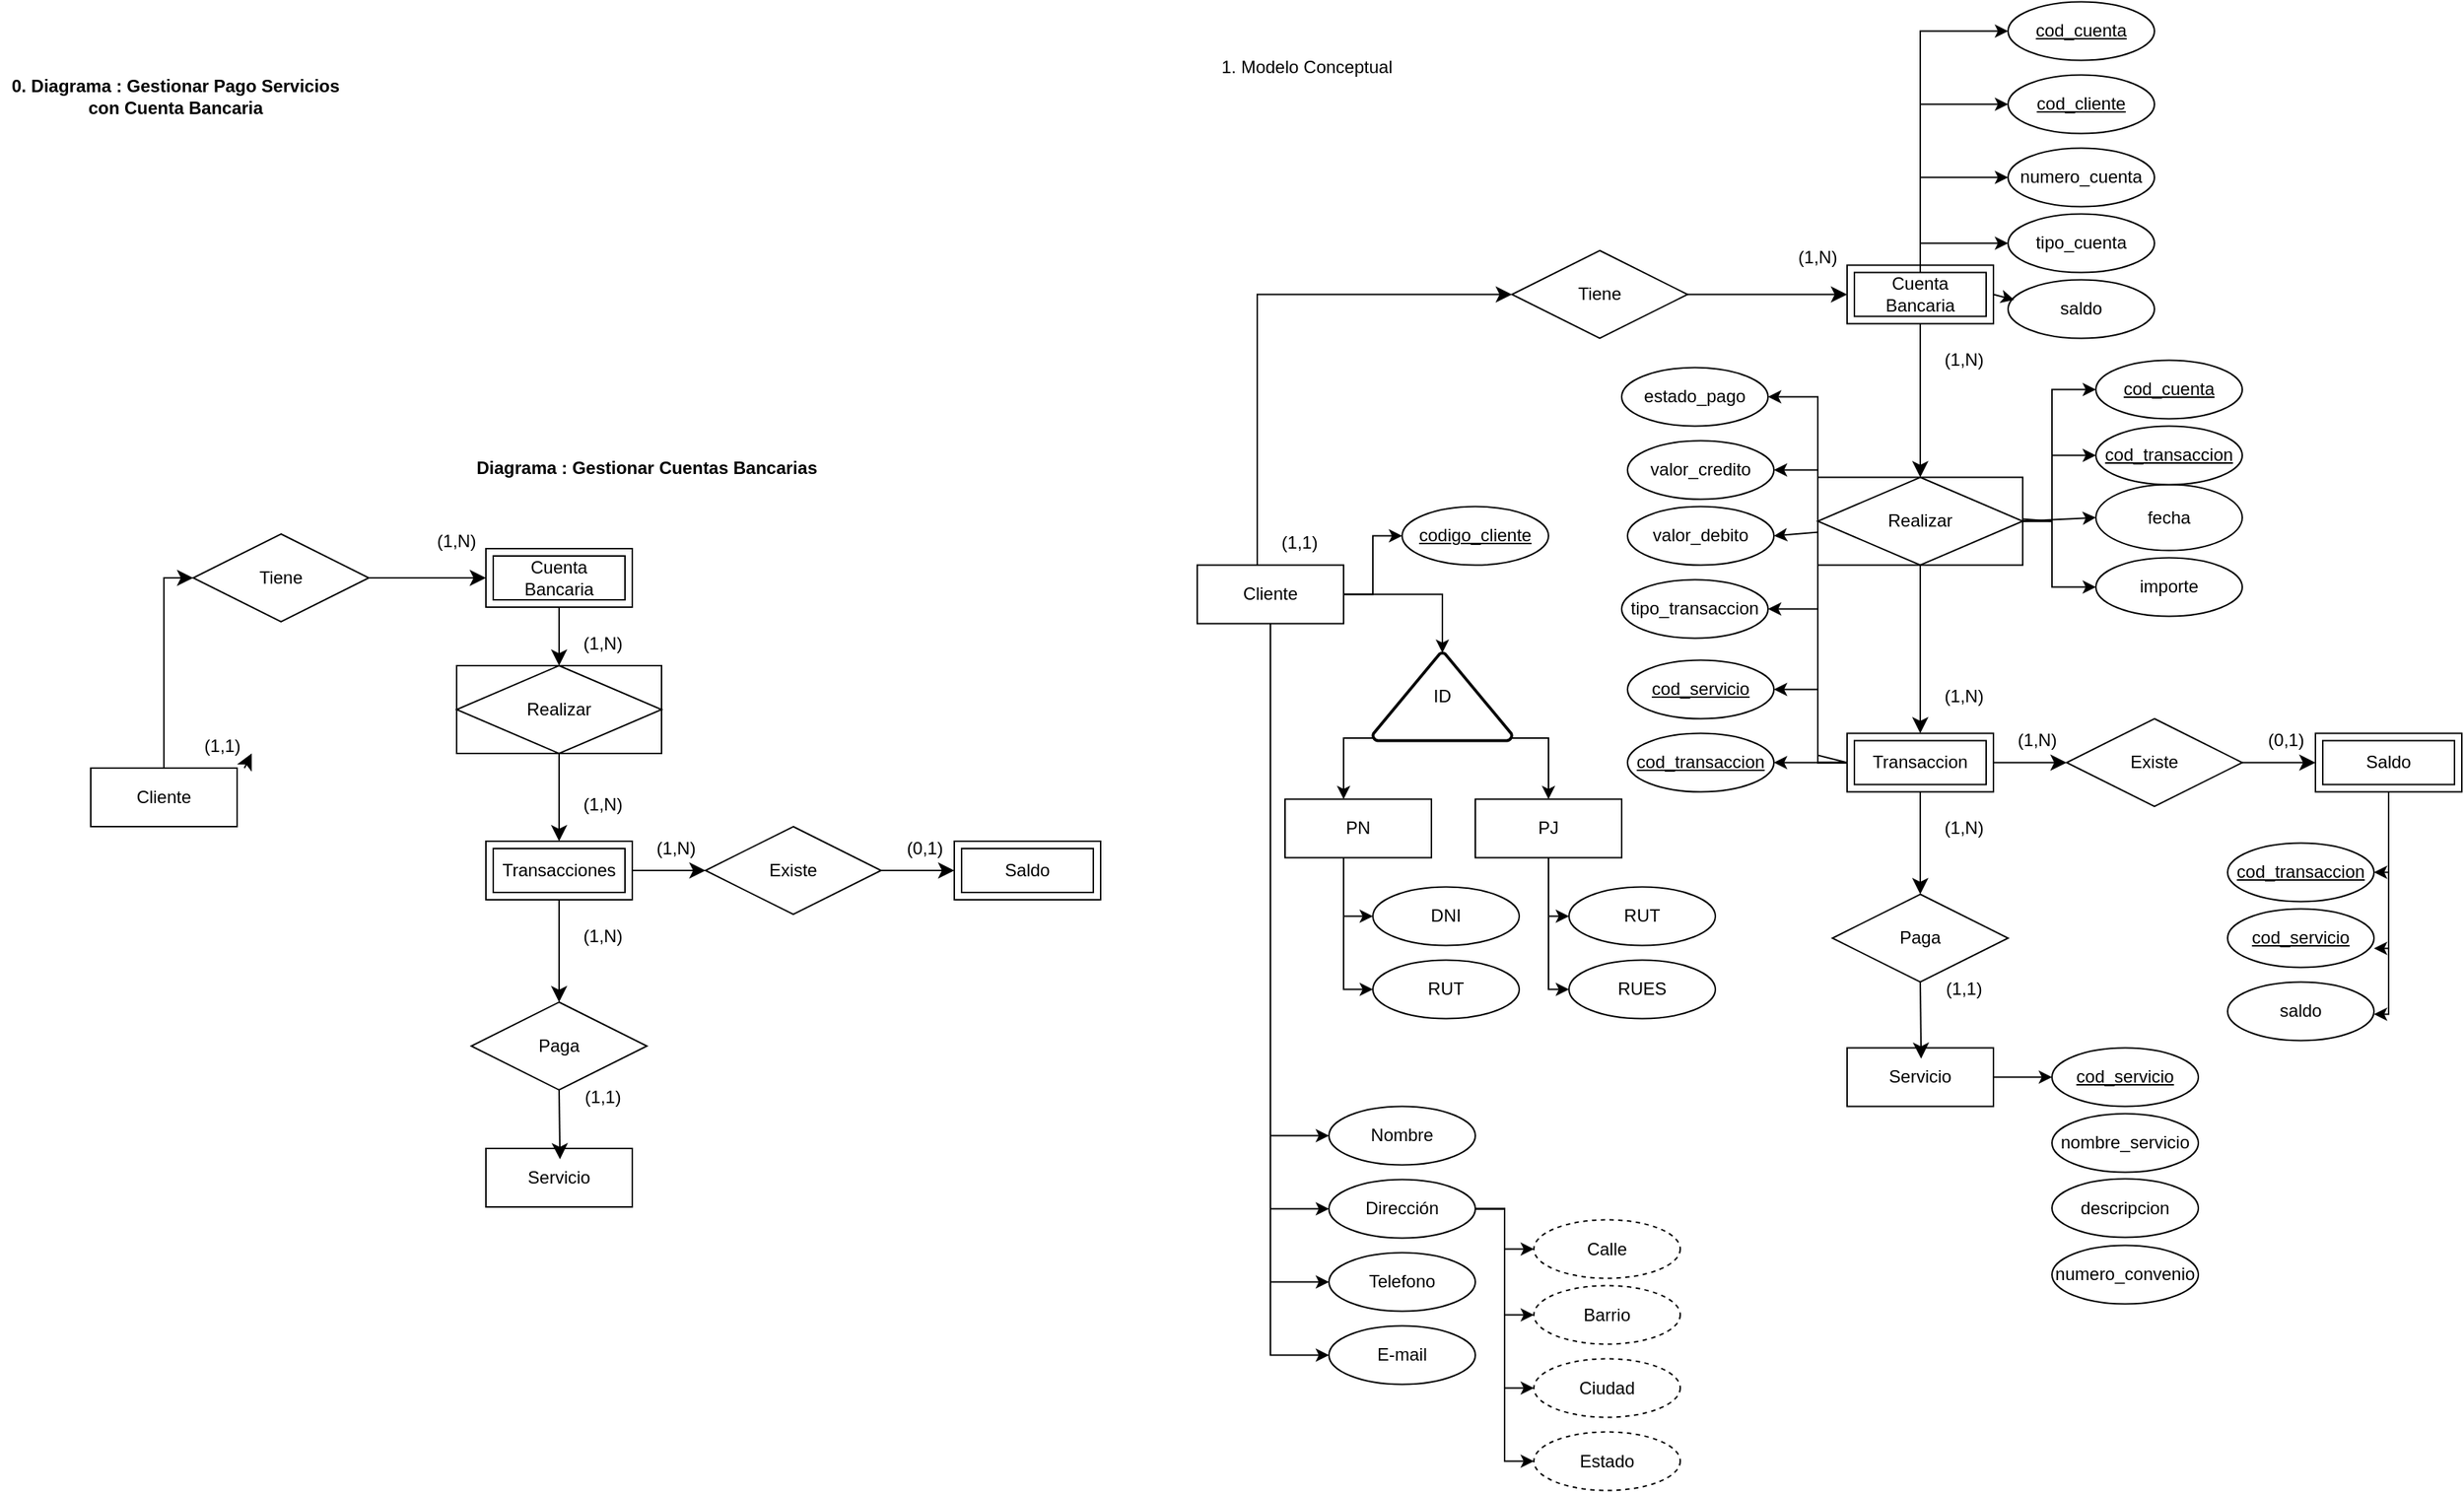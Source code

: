 <mxfile version="27.0.9" pages="2">
  <diagram name="Página-1" id="HiT2XvNf2VtB5mwsx-vB">
    <mxGraphModel grid="1" page="1" gridSize="10" guides="1" tooltips="1" connect="1" arrows="1" fold="1" pageScale="1" pageWidth="827" pageHeight="1169" math="0" shadow="0">
      <root>
        <mxCell id="0" />
        <mxCell id="1" parent="0" />
        <mxCell id="bgB_GTpUj5ZXpr2aYRBe-1" value="0. Diagrama : Gestionar Pago Servicios con Cuenta Bancaria" style="text;html=1;align=center;verticalAlign=middle;whiteSpace=wrap;rounded=0;fontStyle=1" vertex="1" parent="1">
          <mxGeometry x="-1632" y="-1069.75" width="240" height="30" as="geometry" />
        </mxCell>
        <mxCell id="lOBajCJzDv9zlezB80s8-1" style="edgeStyle=orthogonalEdgeStyle;rounded=0;orthogonalLoop=1;jettySize=auto;html=1;exitX=0.5;exitY=0;exitDx=0;exitDy=0;entryX=0;entryY=0.5;entryDx=0;entryDy=0;fontSize=12;startSize=8;endSize=8;elbow=vertical;" edge="1" parent="1" source="lOBajCJzDv9zlezB80s8-2" target="lOBajCJzDv9zlezB80s8-10">
          <mxGeometry relative="1" as="geometry" />
        </mxCell>
        <mxCell id="lOBajCJzDv9zlezB80s8-2" value="Cliente" style="whiteSpace=wrap;html=1;align=center;" vertex="1" parent="1">
          <mxGeometry x="-1570" y="-596" width="100" height="40" as="geometry" />
        </mxCell>
        <mxCell id="lOBajCJzDv9zlezB80s8-3" style="edgeStyle=none;curved=1;rounded=0;orthogonalLoop=1;jettySize=auto;html=1;exitX=0.5;exitY=1;exitDx=0;exitDy=0;fontSize=12;startSize=8;endSize=8;" edge="1" parent="1" source="lOBajCJzDv9zlezB80s8-4" target="lOBajCJzDv9zlezB80s8-27">
          <mxGeometry relative="1" as="geometry">
            <mxPoint x="-1250" y="-666" as="targetPoint" />
          </mxGeometry>
        </mxCell>
        <mxCell id="lOBajCJzDv9zlezB80s8-4" value="Cuenta Bancaria" style="shape=ext;margin=3;double=1;whiteSpace=wrap;html=1;align=center;" vertex="1" parent="1">
          <mxGeometry x="-1300" y="-746" width="100" height="40" as="geometry" />
        </mxCell>
        <mxCell id="lOBajCJzDv9zlezB80s8-5" value="Servicio" style="whiteSpace=wrap;html=1;align=center;" vertex="1" parent="1">
          <mxGeometry x="-1300" y="-336" width="100" height="40" as="geometry" />
        </mxCell>
        <mxCell id="lOBajCJzDv9zlezB80s8-6" style="edgeStyle=none;curved=1;rounded=0;orthogonalLoop=1;jettySize=auto;html=1;exitX=0.5;exitY=1;exitDx=0;exitDy=0;entryX=0.5;entryY=0;entryDx=0;entryDy=0;fontSize=12;startSize=8;endSize=8;" edge="1" parent="1" source="lOBajCJzDv9zlezB80s8-7" target="lOBajCJzDv9zlezB80s8-17">
          <mxGeometry relative="1" as="geometry" />
        </mxCell>
        <mxCell id="lOBajCJzDv9zlezB80s8-7" value="Transacciones" style="shape=ext;margin=3;double=1;whiteSpace=wrap;html=1;align=center;" vertex="1" parent="1">
          <mxGeometry x="-1300" y="-546" width="100" height="40" as="geometry" />
        </mxCell>
        <mxCell id="lOBajCJzDv9zlezB80s8-8" value="Saldo" style="shape=ext;margin=3;double=1;whiteSpace=wrap;html=1;align=center;" vertex="1" parent="1">
          <mxGeometry x="-980" y="-546" width="100" height="40" as="geometry" />
        </mxCell>
        <mxCell id="lOBajCJzDv9zlezB80s8-9" style="edgeStyle=orthogonalEdgeStyle;rounded=0;orthogonalLoop=1;jettySize=auto;html=1;exitX=1;exitY=0.5;exitDx=0;exitDy=0;entryX=0;entryY=0.5;entryDx=0;entryDy=0;fontSize=12;startSize=8;endSize=8;" edge="1" parent="1" source="lOBajCJzDv9zlezB80s8-10" target="lOBajCJzDv9zlezB80s8-4">
          <mxGeometry relative="1" as="geometry" />
        </mxCell>
        <mxCell id="lOBajCJzDv9zlezB80s8-10" value="Tiene" style="shape=rhombus;perimeter=rhombusPerimeter;whiteSpace=wrap;html=1;align=center;" vertex="1" parent="1">
          <mxGeometry x="-1500" y="-756" width="120" height="60" as="geometry" />
        </mxCell>
        <mxCell id="lOBajCJzDv9zlezB80s8-11" style="edgeStyle=none;curved=1;rounded=0;orthogonalLoop=1;jettySize=auto;html=1;exitX=0.75;exitY=1;exitDx=0;exitDy=0;fontSize=12;startSize=8;endSize=8;" edge="1" parent="1" source="lOBajCJzDv9zlezB80s8-12">
          <mxGeometry relative="1" as="geometry">
            <mxPoint x="-1460" y="-606" as="targetPoint" />
          </mxGeometry>
        </mxCell>
        <mxCell id="lOBajCJzDv9zlezB80s8-12" value="(1,1)" style="text;html=1;align=center;verticalAlign=middle;whiteSpace=wrap;rounded=0;" vertex="1" parent="1">
          <mxGeometry x="-1510" y="-626" width="60" height="30" as="geometry" />
        </mxCell>
        <mxCell id="lOBajCJzDv9zlezB80s8-13" value="(1,N)" style="text;html=1;align=center;verticalAlign=middle;whiteSpace=wrap;rounded=0;" vertex="1" parent="1">
          <mxGeometry x="-1350" y="-766" width="60" height="30" as="geometry" />
        </mxCell>
        <mxCell id="lOBajCJzDv9zlezB80s8-14" style="edgeStyle=none;curved=1;rounded=0;orthogonalLoop=1;jettySize=auto;html=1;exitX=0.5;exitY=1;exitDx=0;exitDy=0;entryX=0.5;entryY=0;entryDx=0;entryDy=0;fontSize=12;startSize=8;endSize=8;" edge="1" parent="1" source="lOBajCJzDv9zlezB80s8-27" target="lOBajCJzDv9zlezB80s8-7">
          <mxGeometry relative="1" as="geometry">
            <mxPoint x="-1250" y="-606" as="sourcePoint" />
          </mxGeometry>
        </mxCell>
        <mxCell id="lOBajCJzDv9zlezB80s8-15" value="(1,N)" style="text;html=1;align=center;verticalAlign=middle;whiteSpace=wrap;rounded=0;" vertex="1" parent="1">
          <mxGeometry x="-1250" y="-586" width="60" height="30" as="geometry" />
        </mxCell>
        <mxCell id="lOBajCJzDv9zlezB80s8-16" value="(1,N)" style="text;html=1;align=center;verticalAlign=middle;whiteSpace=wrap;rounded=0;" vertex="1" parent="1">
          <mxGeometry x="-1250" y="-696" width="60" height="30" as="geometry" />
        </mxCell>
        <mxCell id="lOBajCJzDv9zlezB80s8-17" value="Paga" style="shape=rhombus;perimeter=rhombusPerimeter;whiteSpace=wrap;html=1;align=center;" vertex="1" parent="1">
          <mxGeometry x="-1310" y="-436" width="120" height="60" as="geometry" />
        </mxCell>
        <mxCell id="lOBajCJzDv9zlezB80s8-18" style="edgeStyle=none;curved=1;rounded=0;orthogonalLoop=1;jettySize=auto;html=1;exitX=0.5;exitY=1;exitDx=0;exitDy=0;entryX=0.506;entryY=0.185;entryDx=0;entryDy=0;entryPerimeter=0;fontSize=12;startSize=8;endSize=8;" edge="1" parent="1" source="lOBajCJzDv9zlezB80s8-17" target="lOBajCJzDv9zlezB80s8-5">
          <mxGeometry relative="1" as="geometry" />
        </mxCell>
        <mxCell id="lOBajCJzDv9zlezB80s8-19" value="(1,1)" style="text;html=1;align=center;verticalAlign=middle;whiteSpace=wrap;rounded=0;" vertex="1" parent="1">
          <mxGeometry x="-1250" y="-386" width="60" height="30" as="geometry" />
        </mxCell>
        <mxCell id="lOBajCJzDv9zlezB80s8-20" value="(1,N)" style="text;html=1;align=center;verticalAlign=middle;whiteSpace=wrap;rounded=0;" vertex="1" parent="1">
          <mxGeometry x="-1250" y="-496" width="60" height="30" as="geometry" />
        </mxCell>
        <mxCell id="lOBajCJzDv9zlezB80s8-21" style="edgeStyle=none;curved=1;rounded=0;orthogonalLoop=1;jettySize=auto;html=1;exitX=1;exitY=0.5;exitDx=0;exitDy=0;fontSize=12;startSize=8;endSize=8;" edge="1" parent="1" source="lOBajCJzDv9zlezB80s8-22" target="lOBajCJzDv9zlezB80s8-8">
          <mxGeometry relative="1" as="geometry" />
        </mxCell>
        <mxCell id="lOBajCJzDv9zlezB80s8-22" value="Existe" style="shape=rhombus;perimeter=rhombusPerimeter;whiteSpace=wrap;html=1;align=center;" vertex="1" parent="1">
          <mxGeometry x="-1150" y="-556" width="120" height="60" as="geometry" />
        </mxCell>
        <mxCell id="lOBajCJzDv9zlezB80s8-23" value="" style="edgeStyle=none;curved=1;rounded=0;orthogonalLoop=1;jettySize=auto;html=1;exitX=1;exitY=0.5;exitDx=0;exitDy=0;entryX=0;entryY=0.5;entryDx=0;entryDy=0;fontSize=12;startSize=8;endSize=8;" edge="1" parent="1" source="lOBajCJzDv9zlezB80s8-7" target="lOBajCJzDv9zlezB80s8-22">
          <mxGeometry relative="1" as="geometry">
            <mxPoint x="-1200" y="-526" as="sourcePoint" />
            <mxPoint x="-1142" y="-527" as="targetPoint" />
          </mxGeometry>
        </mxCell>
        <mxCell id="lOBajCJzDv9zlezB80s8-24" value="(1,N)" style="text;html=1;align=center;verticalAlign=middle;whiteSpace=wrap;rounded=0;" vertex="1" parent="1">
          <mxGeometry x="-1200" y="-556" width="60" height="30" as="geometry" />
        </mxCell>
        <mxCell id="lOBajCJzDv9zlezB80s8-25" value="(0,1)" style="text;html=1;align=center;verticalAlign=middle;whiteSpace=wrap;rounded=0;" vertex="1" parent="1">
          <mxGeometry x="-1030" y="-556" width="60" height="30" as="geometry" />
        </mxCell>
        <mxCell id="lOBajCJzDv9zlezB80s8-27" value="Realizar" style="shape=associativeEntity;whiteSpace=wrap;html=1;align=center;" vertex="1" parent="1">
          <mxGeometry x="-1320" y="-666" width="140" height="60" as="geometry" />
        </mxCell>
        <mxCell id="lOBajCJzDv9zlezB80s8-28" value="Diagrama : Gestionar Cuentas Bancarias" style="text;html=1;align=center;verticalAlign=middle;whiteSpace=wrap;rounded=0;fontStyle=1" vertex="1" parent="1">
          <mxGeometry x="-1310" y="-816" width="240" height="30" as="geometry" />
        </mxCell>
        <mxCell id="lOBajCJzDv9zlezB80s8-29" value="1. Modelo Conceptual" style="text;strokeColor=none;align=center;fillColor=none;html=1;verticalAlign=middle;whiteSpace=wrap;rounded=0;" vertex="1" parent="1">
          <mxGeometry x="-814" y="-1090" width="150" height="30" as="geometry" />
        </mxCell>
        <mxCell id="lOBajCJzDv9zlezB80s8-30" style="edgeStyle=orthogonalEdgeStyle;rounded=0;orthogonalLoop=1;jettySize=auto;html=1;exitX=0.41;exitY=-0.007;exitDx=0;exitDy=0;entryX=0;entryY=0.5;entryDx=0;entryDy=0;fontSize=12;startSize=8;endSize=8;elbow=vertical;exitPerimeter=0;" edge="1" parent="1" source="lOBajCJzDv9zlezB80s8-59" target="lOBajCJzDv9zlezB80s8-38">
          <mxGeometry relative="1" as="geometry">
            <mxPoint x="-680" y="-784.75" as="sourcePoint" />
          </mxGeometry>
        </mxCell>
        <mxCell id="lOBajCJzDv9zlezB80s8-31" style="edgeStyle=none;curved=1;rounded=0;orthogonalLoop=1;jettySize=auto;html=1;exitX=0.5;exitY=1;exitDx=0;exitDy=0;fontSize=12;startSize=8;endSize=8;" edge="1" parent="1" source="lOBajCJzDv9zlezB80s8-32" target="lOBajCJzDv9zlezB80s8-53">
          <mxGeometry relative="1" as="geometry">
            <mxPoint x="-320" y="-859.75" as="targetPoint" />
          </mxGeometry>
        </mxCell>
        <mxCell id="lOBajCJzDv9zlezB80s8-32" value="Cuenta Bancaria" style="shape=ext;margin=3;double=1;whiteSpace=wrap;html=1;align=center;" vertex="1" parent="1">
          <mxGeometry x="-370" y="-939.75" width="100" height="40" as="geometry" />
        </mxCell>
        <mxCell id="lOBajCJzDv9zlezB80s8-33" value="Servicio" style="whiteSpace=wrap;html=1;align=center;" vertex="1" parent="1">
          <mxGeometry x="-370" y="-404.75" width="100" height="40" as="geometry" />
        </mxCell>
        <mxCell id="lOBajCJzDv9zlezB80s8-34" style="edgeStyle=none;curved=1;rounded=0;orthogonalLoop=1;jettySize=auto;html=1;exitX=0.5;exitY=1;exitDx=0;exitDy=0;entryX=0.5;entryY=0;entryDx=0;entryDy=0;fontSize=12;startSize=8;endSize=8;" edge="1" parent="1" source="lOBajCJzDv9zlezB80s8-35" target="lOBajCJzDv9zlezB80s8-44">
          <mxGeometry relative="1" as="geometry" />
        </mxCell>
        <mxCell id="lOBajCJzDv9zlezB80s8-35" value="Transaccion" style="shape=ext;margin=3;double=1;whiteSpace=wrap;html=1;align=center;" vertex="1" parent="1">
          <mxGeometry x="-370" y="-619.75" width="100" height="40" as="geometry" />
        </mxCell>
        <mxCell id="lOBajCJzDv9zlezB80s8-36" value="Saldo" style="shape=ext;margin=3;double=1;whiteSpace=wrap;html=1;align=center;" vertex="1" parent="1">
          <mxGeometry x="-50" y="-619.75" width="100" height="40" as="geometry" />
        </mxCell>
        <mxCell id="lOBajCJzDv9zlezB80s8-37" style="edgeStyle=orthogonalEdgeStyle;rounded=0;orthogonalLoop=1;jettySize=auto;html=1;exitX=1;exitY=0.5;exitDx=0;exitDy=0;entryX=0;entryY=0.5;entryDx=0;entryDy=0;fontSize=12;startSize=8;endSize=8;" edge="1" parent="1" source="lOBajCJzDv9zlezB80s8-38" target="lOBajCJzDv9zlezB80s8-32">
          <mxGeometry relative="1" as="geometry" />
        </mxCell>
        <mxCell id="lOBajCJzDv9zlezB80s8-38" value="Tiene" style="shape=rhombus;perimeter=rhombusPerimeter;whiteSpace=wrap;html=1;align=center;" vertex="1" parent="1">
          <mxGeometry x="-599" y="-949.75" width="120" height="60" as="geometry" />
        </mxCell>
        <mxCell id="lOBajCJzDv9zlezB80s8-39" value="(1,1)" style="text;html=1;align=center;verticalAlign=middle;whiteSpace=wrap;rounded=0;" vertex="1" parent="1">
          <mxGeometry x="-774" y="-764.75" width="60" height="30" as="geometry" />
        </mxCell>
        <mxCell id="lOBajCJzDv9zlezB80s8-40" value="(1,N)" style="text;html=1;align=center;verticalAlign=middle;whiteSpace=wrap;rounded=0;" vertex="1" parent="1">
          <mxGeometry x="-420" y="-959.75" width="60" height="30" as="geometry" />
        </mxCell>
        <mxCell id="lOBajCJzDv9zlezB80s8-41" style="edgeStyle=none;curved=1;rounded=0;orthogonalLoop=1;jettySize=auto;html=1;exitX=0.5;exitY=1;exitDx=0;exitDy=0;entryX=0.5;entryY=0;entryDx=0;entryDy=0;fontSize=12;startSize=8;endSize=8;" edge="1" parent="1" source="lOBajCJzDv9zlezB80s8-53" target="lOBajCJzDv9zlezB80s8-35">
          <mxGeometry relative="1" as="geometry">
            <mxPoint x="-320" y="-799.75" as="sourcePoint" />
          </mxGeometry>
        </mxCell>
        <mxCell id="lOBajCJzDv9zlezB80s8-42" value="(1,N)" style="text;html=1;align=center;verticalAlign=middle;whiteSpace=wrap;rounded=0;" vertex="1" parent="1">
          <mxGeometry x="-320" y="-659.75" width="60" height="30" as="geometry" />
        </mxCell>
        <mxCell id="lOBajCJzDv9zlezB80s8-43" value="(1,N)" style="text;html=1;align=center;verticalAlign=middle;whiteSpace=wrap;rounded=0;" vertex="1" parent="1">
          <mxGeometry x="-320" y="-889.75" width="60" height="30" as="geometry" />
        </mxCell>
        <mxCell id="lOBajCJzDv9zlezB80s8-44" value="Paga" style="shape=rhombus;perimeter=rhombusPerimeter;whiteSpace=wrap;html=1;align=center;" vertex="1" parent="1">
          <mxGeometry x="-380" y="-509.75" width="120" height="60" as="geometry" />
        </mxCell>
        <mxCell id="lOBajCJzDv9zlezB80s8-45" style="edgeStyle=none;curved=1;rounded=0;orthogonalLoop=1;jettySize=auto;html=1;exitX=0.5;exitY=1;exitDx=0;exitDy=0;entryX=0.506;entryY=0.185;entryDx=0;entryDy=0;entryPerimeter=0;fontSize=12;startSize=8;endSize=8;" edge="1" parent="1" source="lOBajCJzDv9zlezB80s8-44" target="lOBajCJzDv9zlezB80s8-33">
          <mxGeometry relative="1" as="geometry" />
        </mxCell>
        <mxCell id="lOBajCJzDv9zlezB80s8-46" value="(1,1)" style="text;html=1;align=center;verticalAlign=middle;whiteSpace=wrap;rounded=0;" vertex="1" parent="1">
          <mxGeometry x="-320" y="-459.75" width="60" height="30" as="geometry" />
        </mxCell>
        <mxCell id="lOBajCJzDv9zlezB80s8-47" value="(1,N)" style="text;html=1;align=center;verticalAlign=middle;whiteSpace=wrap;rounded=0;" vertex="1" parent="1">
          <mxGeometry x="-320" y="-569.75" width="60" height="30" as="geometry" />
        </mxCell>
        <mxCell id="lOBajCJzDv9zlezB80s8-48" style="edgeStyle=none;curved=1;rounded=0;orthogonalLoop=1;jettySize=auto;html=1;exitX=1;exitY=0.5;exitDx=0;exitDy=0;fontSize=12;startSize=8;endSize=8;" edge="1" parent="1" source="lOBajCJzDv9zlezB80s8-49" target="lOBajCJzDv9zlezB80s8-36">
          <mxGeometry relative="1" as="geometry" />
        </mxCell>
        <mxCell id="lOBajCJzDv9zlezB80s8-49" value="Existe" style="shape=rhombus;perimeter=rhombusPerimeter;whiteSpace=wrap;html=1;align=center;" vertex="1" parent="1">
          <mxGeometry x="-220" y="-629.75" width="120" height="60" as="geometry" />
        </mxCell>
        <mxCell id="lOBajCJzDv9zlezB80s8-50" value="" style="edgeStyle=none;curved=1;rounded=0;orthogonalLoop=1;jettySize=auto;html=1;exitX=1;exitY=0.5;exitDx=0;exitDy=0;entryX=0;entryY=0.5;entryDx=0;entryDy=0;fontSize=12;startSize=8;endSize=8;" edge="1" parent="1" source="lOBajCJzDv9zlezB80s8-35" target="lOBajCJzDv9zlezB80s8-49">
          <mxGeometry relative="1" as="geometry">
            <mxPoint x="-270" y="-599.75" as="sourcePoint" />
            <mxPoint x="-212" y="-600.75" as="targetPoint" />
          </mxGeometry>
        </mxCell>
        <mxCell id="lOBajCJzDv9zlezB80s8-51" value="(1,N)" style="text;html=1;align=center;verticalAlign=middle;whiteSpace=wrap;rounded=0;" vertex="1" parent="1">
          <mxGeometry x="-270" y="-629.75" width="60" height="30" as="geometry" />
        </mxCell>
        <mxCell id="lOBajCJzDv9zlezB80s8-52" value="(0,1)" style="text;html=1;align=center;verticalAlign=middle;whiteSpace=wrap;rounded=0;" vertex="1" parent="1">
          <mxGeometry x="-100" y="-629.75" width="60" height="30" as="geometry" />
        </mxCell>
        <mxCell id="lOBajCJzDv9zlezB80s8-53" value="Realizar" style="shape=associativeEntity;whiteSpace=wrap;html=1;align=center;" vertex="1" parent="1">
          <mxGeometry x="-390" y="-794.75" width="140" height="60" as="geometry" />
        </mxCell>
        <mxCell id="lOBajCJzDv9zlezB80s8-54" style="edgeStyle=orthogonalEdgeStyle;rounded=0;orthogonalLoop=1;jettySize=auto;html=1;exitX=0.5;exitY=1;exitDx=0;exitDy=0;entryX=0;entryY=0.5;entryDx=0;entryDy=0;labelBackgroundColor=none;fontColor=default;" edge="1" parent="1" source="lOBajCJzDv9zlezB80s8-59" target="lOBajCJzDv9zlezB80s8-60">
          <mxGeometry relative="1" as="geometry" />
        </mxCell>
        <mxCell id="lOBajCJzDv9zlezB80s8-55" style="edgeStyle=orthogonalEdgeStyle;rounded=0;orthogonalLoop=1;jettySize=auto;html=1;exitX=0.5;exitY=1;exitDx=0;exitDy=0;entryX=0;entryY=0.5;entryDx=0;entryDy=0;labelBackgroundColor=none;fontColor=default;" edge="1" parent="1" source="lOBajCJzDv9zlezB80s8-59" target="lOBajCJzDv9zlezB80s8-65">
          <mxGeometry relative="1" as="geometry" />
        </mxCell>
        <mxCell id="lOBajCJzDv9zlezB80s8-56" style="edgeStyle=orthogonalEdgeStyle;rounded=0;orthogonalLoop=1;jettySize=auto;html=1;exitX=0.5;exitY=1;exitDx=0;exitDy=0;entryX=0;entryY=0.5;entryDx=0;entryDy=0;labelBackgroundColor=none;fontColor=default;" edge="1" parent="1" source="lOBajCJzDv9zlezB80s8-59" target="lOBajCJzDv9zlezB80s8-66">
          <mxGeometry relative="1" as="geometry" />
        </mxCell>
        <mxCell id="lOBajCJzDv9zlezB80s8-57" style="edgeStyle=orthogonalEdgeStyle;rounded=0;orthogonalLoop=1;jettySize=auto;html=1;exitX=0.5;exitY=1;exitDx=0;exitDy=0;entryX=0;entryY=0.5;entryDx=0;entryDy=0;labelBackgroundColor=none;fontColor=default;" edge="1" parent="1" source="lOBajCJzDv9zlezB80s8-59" target="lOBajCJzDv9zlezB80s8-67">
          <mxGeometry relative="1" as="geometry" />
        </mxCell>
        <mxCell id="lOBajCJzDv9zlezB80s8-58" style="edgeStyle=orthogonalEdgeStyle;rounded=0;orthogonalLoop=1;jettySize=auto;html=1;exitX=1;exitY=0.5;exitDx=0;exitDy=0;entryX=0;entryY=0.5;entryDx=0;entryDy=0;labelBackgroundColor=none;fontColor=default;" edge="1" parent="1" source="lOBajCJzDv9zlezB80s8-59" target="lOBajCJzDv9zlezB80s8-86">
          <mxGeometry relative="1" as="geometry" />
        </mxCell>
        <mxCell id="lOBajCJzDv9zlezB80s8-59" value="Cliente" style="whiteSpace=wrap;html=1;align=center;labelBackgroundColor=none;" vertex="1" parent="1">
          <mxGeometry x="-814" y="-734.75" width="100" height="40" as="geometry" />
        </mxCell>
        <mxCell id="lOBajCJzDv9zlezB80s8-60" value="Nombre" style="ellipse;whiteSpace=wrap;html=1;align=center;labelBackgroundColor=none;" vertex="1" parent="1">
          <mxGeometry x="-724" y="-364.75" width="100" height="40" as="geometry" />
        </mxCell>
        <mxCell id="lOBajCJzDv9zlezB80s8-61" style="edgeStyle=orthogonalEdgeStyle;rounded=0;orthogonalLoop=1;jettySize=auto;html=1;exitX=1;exitY=0.5;exitDx=0;exitDy=0;entryX=0;entryY=0.5;entryDx=0;entryDy=0;labelBackgroundColor=none;fontColor=default;" edge="1" parent="1" source="lOBajCJzDv9zlezB80s8-65" target="lOBajCJzDv9zlezB80s8-68">
          <mxGeometry relative="1" as="geometry" />
        </mxCell>
        <mxCell id="lOBajCJzDv9zlezB80s8-62" style="edgeStyle=orthogonalEdgeStyle;rounded=0;orthogonalLoop=1;jettySize=auto;html=1;exitX=1;exitY=0.5;exitDx=0;exitDy=0;entryX=0;entryY=0.5;entryDx=0;entryDy=0;labelBackgroundColor=none;fontColor=default;" edge="1" parent="1" source="lOBajCJzDv9zlezB80s8-65" target="lOBajCJzDv9zlezB80s8-69">
          <mxGeometry relative="1" as="geometry" />
        </mxCell>
        <mxCell id="lOBajCJzDv9zlezB80s8-63" style="edgeStyle=orthogonalEdgeStyle;rounded=0;orthogonalLoop=1;jettySize=auto;html=1;exitX=1;exitY=0.5;exitDx=0;exitDy=0;entryX=0;entryY=0.5;entryDx=0;entryDy=0;labelBackgroundColor=none;fontColor=default;" edge="1" parent="1" source="lOBajCJzDv9zlezB80s8-65" target="lOBajCJzDv9zlezB80s8-71">
          <mxGeometry relative="1" as="geometry" />
        </mxCell>
        <mxCell id="lOBajCJzDv9zlezB80s8-64" style="edgeStyle=orthogonalEdgeStyle;rounded=0;orthogonalLoop=1;jettySize=auto;html=1;exitX=1;exitY=0.5;exitDx=0;exitDy=0;entryX=0;entryY=0.5;entryDx=0;entryDy=0;labelBackgroundColor=none;fontColor=default;" edge="1" parent="1" source="lOBajCJzDv9zlezB80s8-65" target="lOBajCJzDv9zlezB80s8-70">
          <mxGeometry relative="1" as="geometry" />
        </mxCell>
        <mxCell id="lOBajCJzDv9zlezB80s8-65" value="Dirección" style="ellipse;whiteSpace=wrap;html=1;align=center;labelBackgroundColor=none;" vertex="1" parent="1">
          <mxGeometry x="-724" y="-314.75" width="100" height="40" as="geometry" />
        </mxCell>
        <mxCell id="lOBajCJzDv9zlezB80s8-66" value="Telefono" style="ellipse;whiteSpace=wrap;html=1;align=center;labelBackgroundColor=none;" vertex="1" parent="1">
          <mxGeometry x="-724" y="-264.75" width="100" height="40" as="geometry" />
        </mxCell>
        <mxCell id="lOBajCJzDv9zlezB80s8-67" value="E-mail" style="ellipse;whiteSpace=wrap;html=1;align=center;labelBackgroundColor=none;" vertex="1" parent="1">
          <mxGeometry x="-724" y="-214.75" width="100" height="40" as="geometry" />
        </mxCell>
        <mxCell id="lOBajCJzDv9zlezB80s8-68" value="Calle" style="ellipse;whiteSpace=wrap;html=1;align=center;dashed=1;labelBackgroundColor=none;" vertex="1" parent="1">
          <mxGeometry x="-584" y="-287.25" width="100" height="40" as="geometry" />
        </mxCell>
        <mxCell id="lOBajCJzDv9zlezB80s8-69" value="Barrio" style="ellipse;whiteSpace=wrap;html=1;align=center;dashed=1;labelBackgroundColor=none;" vertex="1" parent="1">
          <mxGeometry x="-584" y="-242.25" width="100" height="40" as="geometry" />
        </mxCell>
        <mxCell id="lOBajCJzDv9zlezB80s8-70" value="Estado" style="ellipse;whiteSpace=wrap;html=1;align=center;dashed=1;labelBackgroundColor=none;" vertex="1" parent="1">
          <mxGeometry x="-584" y="-142.25" width="100" height="40" as="geometry" />
        </mxCell>
        <mxCell id="lOBajCJzDv9zlezB80s8-71" value="Ciudad" style="ellipse;whiteSpace=wrap;html=1;align=center;dashed=1;labelBackgroundColor=none;" vertex="1" parent="1">
          <mxGeometry x="-584" y="-192.25" width="100" height="40" as="geometry" />
        </mxCell>
        <mxCell id="lOBajCJzDv9zlezB80s8-72" style="edgeStyle=orthogonalEdgeStyle;rounded=0;orthogonalLoop=1;jettySize=auto;html=1;exitX=0.99;exitY=0.97;exitDx=0;exitDy=0;exitPerimeter=0;entryX=0.5;entryY=0;entryDx=0;entryDy=0;labelBackgroundColor=none;fontColor=default;" edge="1" parent="1" source="lOBajCJzDv9zlezB80s8-74" target="lOBajCJzDv9zlezB80s8-78">
          <mxGeometry relative="1" as="geometry" />
        </mxCell>
        <mxCell id="lOBajCJzDv9zlezB80s8-73" style="edgeStyle=orthogonalEdgeStyle;rounded=0;orthogonalLoop=1;jettySize=auto;html=1;exitX=0.01;exitY=0.97;exitDx=0;exitDy=0;exitPerimeter=0;entryX=0.5;entryY=0;entryDx=0;entryDy=0;labelBackgroundColor=none;fontColor=default;" edge="1" parent="1" source="lOBajCJzDv9zlezB80s8-74">
          <mxGeometry relative="1" as="geometry">
            <mxPoint x="-714" y="-574.75" as="targetPoint" />
          </mxGeometry>
        </mxCell>
        <mxCell id="lOBajCJzDv9zlezB80s8-74" value="ID" style="strokeWidth=2;html=1;shape=mxgraph.flowchart.extract_or_measurement;whiteSpace=wrap;labelBackgroundColor=none;" vertex="1" parent="1">
          <mxGeometry x="-694" y="-674.75" width="95" height="60" as="geometry" />
        </mxCell>
        <mxCell id="lOBajCJzDv9zlezB80s8-75" style="edgeStyle=orthogonalEdgeStyle;rounded=0;orthogonalLoop=1;jettySize=auto;html=1;exitX=1;exitY=0.5;exitDx=0;exitDy=0;entryX=0.5;entryY=0;entryDx=0;entryDy=0;entryPerimeter=0;labelBackgroundColor=none;fontColor=default;" edge="1" parent="1" source="lOBajCJzDv9zlezB80s8-59" target="lOBajCJzDv9zlezB80s8-74">
          <mxGeometry relative="1" as="geometry" />
        </mxCell>
        <mxCell id="lOBajCJzDv9zlezB80s8-76" style="edgeStyle=orthogonalEdgeStyle;rounded=0;orthogonalLoop=1;jettySize=auto;html=1;exitX=0.5;exitY=1;exitDx=0;exitDy=0;entryX=0;entryY=0.5;entryDx=0;entryDy=0;labelBackgroundColor=none;fontColor=default;" edge="1" parent="1" source="lOBajCJzDv9zlezB80s8-78" target="lOBajCJzDv9zlezB80s8-85">
          <mxGeometry relative="1" as="geometry">
            <Array as="points">
              <mxPoint x="-574" y="-494.75" />
            </Array>
          </mxGeometry>
        </mxCell>
        <mxCell id="lOBajCJzDv9zlezB80s8-77" style="edgeStyle=orthogonalEdgeStyle;rounded=0;orthogonalLoop=1;jettySize=auto;html=1;exitX=0.5;exitY=1;exitDx=0;exitDy=0;entryX=0;entryY=0.5;entryDx=0;entryDy=0;labelBackgroundColor=none;fontColor=default;" edge="1" parent="1" source="lOBajCJzDv9zlezB80s8-78" target="lOBajCJzDv9zlezB80s8-84">
          <mxGeometry relative="1" as="geometry">
            <Array as="points">
              <mxPoint x="-574" y="-444.75" />
            </Array>
          </mxGeometry>
        </mxCell>
        <mxCell id="lOBajCJzDv9zlezB80s8-78" value="PJ" style="whiteSpace=wrap;html=1;align=center;labelBackgroundColor=none;" vertex="1" parent="1">
          <mxGeometry x="-624" y="-574.75" width="100" height="40" as="geometry" />
        </mxCell>
        <mxCell id="lOBajCJzDv9zlezB80s8-79" style="edgeStyle=orthogonalEdgeStyle;rounded=0;orthogonalLoop=1;jettySize=auto;html=1;exitX=0.5;exitY=1;exitDx=0;exitDy=0;entryX=0;entryY=0.5;entryDx=0;entryDy=0;labelBackgroundColor=none;fontColor=default;" edge="1" parent="1" target="lOBajCJzDv9zlezB80s8-83">
          <mxGeometry relative="1" as="geometry">
            <Array as="points">
              <mxPoint x="-714" y="-494.75" />
              <mxPoint x="-714" y="-494.75" />
            </Array>
            <mxPoint x="-714" y="-534.75" as="sourcePoint" />
          </mxGeometry>
        </mxCell>
        <mxCell id="lOBajCJzDv9zlezB80s8-80" style="edgeStyle=orthogonalEdgeStyle;rounded=0;orthogonalLoop=1;jettySize=auto;html=1;exitX=0.5;exitY=1;exitDx=0;exitDy=0;entryX=0;entryY=0.5;entryDx=0;entryDy=0;labelBackgroundColor=none;fontColor=default;" edge="1" parent="1" target="lOBajCJzDv9zlezB80s8-82">
          <mxGeometry relative="1" as="geometry">
            <mxPoint x="-714" y="-534.75" as="sourcePoint" />
            <Array as="points">
              <mxPoint x="-714" y="-444.75" />
            </Array>
          </mxGeometry>
        </mxCell>
        <mxCell id="lOBajCJzDv9zlezB80s8-81" value="PN" style="whiteSpace=wrap;html=1;align=center;labelBackgroundColor=none;" vertex="1" parent="1">
          <mxGeometry x="-754" y="-574.75" width="100" height="40" as="geometry" />
        </mxCell>
        <mxCell id="lOBajCJzDv9zlezB80s8-82" value="RUT" style="ellipse;whiteSpace=wrap;html=1;align=center;labelBackgroundColor=none;" vertex="1" parent="1">
          <mxGeometry x="-694" y="-464.75" width="100" height="40" as="geometry" />
        </mxCell>
        <mxCell id="lOBajCJzDv9zlezB80s8-83" value="DNI" style="ellipse;whiteSpace=wrap;html=1;align=center;labelBackgroundColor=none;" vertex="1" parent="1">
          <mxGeometry x="-694" y="-514.75" width="100" height="40" as="geometry" />
        </mxCell>
        <mxCell id="lOBajCJzDv9zlezB80s8-84" value="RUES" style="ellipse;whiteSpace=wrap;html=1;align=center;labelBackgroundColor=none;" vertex="1" parent="1">
          <mxGeometry x="-560" y="-464.75" width="100" height="40" as="geometry" />
        </mxCell>
        <mxCell id="lOBajCJzDv9zlezB80s8-85" value="RUT" style="ellipse;whiteSpace=wrap;html=1;align=center;labelBackgroundColor=none;" vertex="1" parent="1">
          <mxGeometry x="-560" y="-514.75" width="100" height="40" as="geometry" />
        </mxCell>
        <mxCell id="lOBajCJzDv9zlezB80s8-86" value="codigo_cliente" style="ellipse;whiteSpace=wrap;html=1;align=center;fontStyle=4;labelBackgroundColor=none;" vertex="1" parent="1">
          <mxGeometry x="-674" y="-774.75" width="100" height="40" as="geometry" />
        </mxCell>
        <mxCell id="lOBajCJzDv9zlezB80s8-87" value="cod_cuenta" style="ellipse;whiteSpace=wrap;html=1;align=center;fontStyle=4;" vertex="1" parent="1">
          <mxGeometry x="-260" y="-1119.75" width="100" height="40" as="geometry" />
        </mxCell>
        <mxCell id="lOBajCJzDv9zlezB80s8-88" value="numero_cuenta" style="ellipse;whiteSpace=wrap;html=1;align=center;" vertex="1" parent="1">
          <mxGeometry x="-260" y="-1019.75" width="100" height="40" as="geometry" />
        </mxCell>
        <mxCell id="lOBajCJzDv9zlezB80s8-89" value="tipo_cuenta" style="ellipse;whiteSpace=wrap;html=1;align=center;" vertex="1" parent="1">
          <mxGeometry x="-260" y="-974.75" width="100" height="40" as="geometry" />
        </mxCell>
        <mxCell id="lOBajCJzDv9zlezB80s8-90" value="saldo" style="ellipse;whiteSpace=wrap;html=1;align=center;" vertex="1" parent="1">
          <mxGeometry x="-260" y="-929.75" width="100" height="40" as="geometry" />
        </mxCell>
        <mxCell id="lOBajCJzDv9zlezB80s8-91" value="" style="endArrow=classic;html=1;rounded=0;exitX=0.5;exitY=0;exitDx=0;exitDy=0;entryX=0;entryY=0.5;entryDx=0;entryDy=0;" edge="1" parent="1" source="lOBajCJzDv9zlezB80s8-32" target="lOBajCJzDv9zlezB80s8-87">
          <mxGeometry width="50" height="50" relative="1" as="geometry">
            <mxPoint x="-320" y="-939.75" as="sourcePoint" />
            <mxPoint x="-270" y="-989.75" as="targetPoint" />
            <Array as="points">
              <mxPoint x="-320" y="-1099.75" />
            </Array>
          </mxGeometry>
        </mxCell>
        <mxCell id="lOBajCJzDv9zlezB80s8-92" value="" style="endArrow=classic;html=1;rounded=0;entryX=0;entryY=0.5;entryDx=0;entryDy=0;" edge="1" parent="1" target="lOBajCJzDv9zlezB80s8-88">
          <mxGeometry width="50" height="50" relative="1" as="geometry">
            <mxPoint x="-320" y="-934.75" as="sourcePoint" />
            <mxPoint x="-260" y="-1009.75" as="targetPoint" />
            <Array as="points">
              <mxPoint x="-320" y="-999.75" />
            </Array>
          </mxGeometry>
        </mxCell>
        <mxCell id="lOBajCJzDv9zlezB80s8-93" value="" style="endArrow=classic;html=1;rounded=0;exitX=0.5;exitY=0;exitDx=0;exitDy=0;entryX=0;entryY=0.5;entryDx=0;entryDy=0;" edge="1" parent="1" source="lOBajCJzDv9zlezB80s8-32" target="lOBajCJzDv9zlezB80s8-89">
          <mxGeometry width="50" height="50" relative="1" as="geometry">
            <mxPoint y="-944.75" as="sourcePoint" />
            <mxPoint x="50" y="-994.75" as="targetPoint" />
            <Array as="points">
              <mxPoint x="-320" y="-954.75" />
            </Array>
          </mxGeometry>
        </mxCell>
        <mxCell id="lOBajCJzDv9zlezB80s8-94" value="" style="endArrow=classic;html=1;rounded=0;exitX=1;exitY=0.5;exitDx=0;exitDy=0;entryX=0.042;entryY=0.343;entryDx=0;entryDy=0;entryPerimeter=0;" edge="1" parent="1" source="lOBajCJzDv9zlezB80s8-32" target="lOBajCJzDv9zlezB80s8-90">
          <mxGeometry width="50" height="50" relative="1" as="geometry">
            <mxPoint y="-944.75" as="sourcePoint" />
            <mxPoint x="50" y="-994.75" as="targetPoint" />
          </mxGeometry>
        </mxCell>
        <mxCell id="lOBajCJzDv9zlezB80s8-95" value="nombre_servicio" style="ellipse;whiteSpace=wrap;html=1;align=center;" vertex="1" parent="1">
          <mxGeometry x="-230" y="-359.75" width="100" height="40" as="geometry" />
        </mxCell>
        <mxCell id="lOBajCJzDv9zlezB80s8-96" value="descripcion" style="ellipse;whiteSpace=wrap;html=1;align=center;" vertex="1" parent="1">
          <mxGeometry x="-230" y="-315.25" width="100" height="40" as="geometry" />
        </mxCell>
        <mxCell id="lOBajCJzDv9zlezB80s8-97" value="numero_convenio" style="ellipse;whiteSpace=wrap;html=1;align=center;" vertex="1" parent="1">
          <mxGeometry x="-230" y="-269.75" width="100" height="40" as="geometry" />
        </mxCell>
        <mxCell id="lOBajCJzDv9zlezB80s8-98" value="" style="endArrow=classic;html=1;rounded=0;exitX=1;exitY=0.5;exitDx=0;exitDy=0;entryX=0;entryY=0.5;entryDx=0;entryDy=0;" edge="1" parent="1" source="lOBajCJzDv9zlezB80s8-33" target="lOBajCJzDv9zlezB80s8-99">
          <mxGeometry width="50" height="50" relative="1" as="geometry">
            <mxPoint x="50" y="-524.75" as="sourcePoint" />
            <mxPoint x="-230" y="-384.75" as="targetPoint" />
            <Array as="points" />
          </mxGeometry>
        </mxCell>
        <mxCell id="lOBajCJzDv9zlezB80s8-99" value="cod_servicio" style="ellipse;whiteSpace=wrap;html=1;align=center;fontStyle=4;" vertex="1" parent="1">
          <mxGeometry x="-230" y="-404.75" width="100" height="40" as="geometry" />
        </mxCell>
        <mxCell id="lOBajCJzDv9zlezB80s8-100" value="cod_transaccion" style="ellipse;whiteSpace=wrap;html=1;align=center;fontStyle=4;" vertex="1" parent="1">
          <mxGeometry x="-520" y="-619.75" width="100" height="40" as="geometry" />
        </mxCell>
        <mxCell id="lOBajCJzDv9zlezB80s8-101" value="fecha" style="ellipse;whiteSpace=wrap;html=1;align=center;" vertex="1" parent="1">
          <mxGeometry x="-200" y="-789.75" width="100" height="45" as="geometry" />
        </mxCell>
        <mxCell id="lOBajCJzDv9zlezB80s8-102" value="importe" style="ellipse;whiteSpace=wrap;html=1;align=center;" vertex="1" parent="1">
          <mxGeometry x="-200" y="-739.75" width="100" height="40" as="geometry" />
        </mxCell>
        <mxCell id="lOBajCJzDv9zlezB80s8-103" value="tipo_transaccion" style="ellipse;whiteSpace=wrap;html=1;align=center;" vertex="1" parent="1">
          <mxGeometry x="-524" y="-724.75" width="100" height="40" as="geometry" />
        </mxCell>
        <mxCell id="lOBajCJzDv9zlezB80s8-104" value="cod_cuenta" style="ellipse;whiteSpace=wrap;html=1;align=center;fontStyle=4;" vertex="1" parent="1">
          <mxGeometry x="-200" y="-874.75" width="100" height="40" as="geometry" />
        </mxCell>
        <mxCell id="lOBajCJzDv9zlezB80s8-105" value="cod_servicio" style="ellipse;whiteSpace=wrap;html=1;align=center;fontStyle=4;" vertex="1" parent="1">
          <mxGeometry x="-520" y="-669.75" width="100" height="40" as="geometry" />
        </mxCell>
        <mxCell id="lOBajCJzDv9zlezB80s8-106" value="" style="endArrow=classic;html=1;rounded=0;exitX=0;exitY=0.5;exitDx=0;exitDy=0;entryX=1;entryY=0.5;entryDx=0;entryDy=0;" edge="1" parent="1" source="lOBajCJzDv9zlezB80s8-35" target="lOBajCJzDv9zlezB80s8-100">
          <mxGeometry width="50" height="50" relative="1" as="geometry">
            <mxPoint x="50" y="-644.75" as="sourcePoint" />
            <mxPoint x="100" y="-694.75" as="targetPoint" />
          </mxGeometry>
        </mxCell>
        <mxCell id="lOBajCJzDv9zlezB80s8-107" value="" style="endArrow=classic;html=1;rounded=0;entryX=1;entryY=0.5;entryDx=0;entryDy=0;exitX=0;exitY=0.5;exitDx=0;exitDy=0;" edge="1" parent="1" source="lOBajCJzDv9zlezB80s8-35" target="lOBajCJzDv9zlezB80s8-105">
          <mxGeometry width="50" height="50" relative="1" as="geometry">
            <mxPoint x="-370" y="-594.75" as="sourcePoint" />
            <mxPoint x="-360" y="-679.75" as="targetPoint" />
            <Array as="points">
              <mxPoint x="-390" y="-599.75" />
              <mxPoint x="-390" y="-649.75" />
            </Array>
          </mxGeometry>
        </mxCell>
        <mxCell id="lOBajCJzDv9zlezB80s8-108" value="" style="endArrow=classic;html=1;rounded=0;exitX=0;exitY=0.5;exitDx=0;exitDy=0;entryX=1;entryY=0.5;entryDx=0;entryDy=0;" edge="1" parent="1" source="lOBajCJzDv9zlezB80s8-35" target="lOBajCJzDv9zlezB80s8-103">
          <mxGeometry width="50" height="50" relative="1" as="geometry">
            <mxPoint x="50" y="-644.75" as="sourcePoint" />
            <mxPoint x="100" y="-694.75" as="targetPoint" />
            <Array as="points">
              <mxPoint x="-390" y="-599.75" />
              <mxPoint x="-390" y="-704.75" />
            </Array>
          </mxGeometry>
        </mxCell>
        <mxCell id="lOBajCJzDv9zlezB80s8-109" value="cod_cliente" style="ellipse;whiteSpace=wrap;html=1;align=center;fontStyle=4;" vertex="1" parent="1">
          <mxGeometry x="-260" y="-1069.75" width="100" height="40" as="geometry" />
        </mxCell>
        <mxCell id="lOBajCJzDv9zlezB80s8-110" value="" style="endArrow=classic;html=1;rounded=0;entryX=0;entryY=0.5;entryDx=0;entryDy=0;exitX=0.5;exitY=0;exitDx=0;exitDy=0;" edge="1" parent="1" source="lOBajCJzDv9zlezB80s8-32" target="lOBajCJzDv9zlezB80s8-109">
          <mxGeometry width="50" height="50" relative="1" as="geometry">
            <mxPoint x="-320" y="-984.75" as="sourcePoint" />
            <mxPoint x="-260" y="-1059.75" as="targetPoint" />
            <Array as="points">
              <mxPoint x="-320" y="-1049.75" />
            </Array>
          </mxGeometry>
        </mxCell>
        <mxCell id="lOBajCJzDv9zlezB80s8-111" value="cod_transaccion" style="ellipse;whiteSpace=wrap;html=1;align=center;fontStyle=4;" vertex="1" parent="1">
          <mxGeometry x="-200" y="-829.75" width="100" height="40" as="geometry" />
        </mxCell>
        <mxCell id="lOBajCJzDv9zlezB80s8-112" value="" style="endArrow=classic;html=1;rounded=0;exitX=1;exitY=0.5;exitDx=0;exitDy=0;entryX=0;entryY=0.5;entryDx=0;entryDy=0;" edge="1" parent="1" source="lOBajCJzDv9zlezB80s8-53" target="lOBajCJzDv9zlezB80s8-101">
          <mxGeometry width="50" height="50" relative="1" as="geometry">
            <mxPoint x="50" y="-844.75" as="sourcePoint" />
            <mxPoint x="100" y="-894.75" as="targetPoint" />
          </mxGeometry>
        </mxCell>
        <mxCell id="lOBajCJzDv9zlezB80s8-113" value="" style="endArrow=classic;html=1;rounded=0;exitX=1;exitY=0.5;exitDx=0;exitDy=0;entryX=0;entryY=0.5;entryDx=0;entryDy=0;" edge="1" parent="1" target="lOBajCJzDv9zlezB80s8-111">
          <mxGeometry width="50" height="50" relative="1" as="geometry">
            <mxPoint x="-250" y="-766.25" as="sourcePoint" />
            <mxPoint x="-200" y="-768.25" as="targetPoint" />
            <Array as="points">
              <mxPoint x="-230" y="-764.75" />
              <mxPoint x="-230" y="-809.75" />
            </Array>
          </mxGeometry>
        </mxCell>
        <mxCell id="lOBajCJzDv9zlezB80s8-114" value="" style="endArrow=classic;html=1;rounded=0;exitX=1;exitY=0.5;exitDx=0;exitDy=0;entryX=0;entryY=0.5;entryDx=0;entryDy=0;" edge="1" parent="1" source="lOBajCJzDv9zlezB80s8-53" target="lOBajCJzDv9zlezB80s8-104">
          <mxGeometry width="50" height="50" relative="1" as="geometry">
            <mxPoint x="-40" y="-784.75" as="sourcePoint" />
            <mxPoint x="10" y="-834.75" as="targetPoint" />
            <Array as="points">
              <mxPoint x="-230" y="-764.75" />
              <mxPoint x="-230" y="-854.75" />
            </Array>
          </mxGeometry>
        </mxCell>
        <mxCell id="lOBajCJzDv9zlezB80s8-115" value="" style="endArrow=classic;html=1;rounded=0;entryX=0;entryY=0.5;entryDx=0;entryDy=0;" edge="1" parent="1" target="lOBajCJzDv9zlezB80s8-102">
          <mxGeometry width="50" height="50" relative="1" as="geometry">
            <mxPoint x="-250" y="-764.75" as="sourcePoint" />
            <mxPoint x="20" y="-834.75" as="targetPoint" />
            <Array as="points">
              <mxPoint x="-230" y="-764.75" />
              <mxPoint x="-230" y="-719.75" />
            </Array>
          </mxGeometry>
        </mxCell>
        <mxCell id="lOBajCJzDv9zlezB80s8-116" value="cod_transaccion" style="ellipse;whiteSpace=wrap;html=1;align=center;fontStyle=4;" vertex="1" parent="1">
          <mxGeometry x="-110" y="-544.75" width="100" height="40" as="geometry" />
        </mxCell>
        <mxCell id="lOBajCJzDv9zlezB80s8-117" value="valor_debito" style="ellipse;whiteSpace=wrap;html=1;align=center;" vertex="1" parent="1">
          <mxGeometry x="-520" y="-774.75" width="100" height="40" as="geometry" />
        </mxCell>
        <mxCell id="lOBajCJzDv9zlezB80s8-118" value="valor_credito" style="ellipse;whiteSpace=wrap;html=1;align=center;" vertex="1" parent="1">
          <mxGeometry x="-520" y="-819.75" width="100" height="40" as="geometry" />
        </mxCell>
        <mxCell id="lOBajCJzDv9zlezB80s8-119" value="saldo" style="ellipse;whiteSpace=wrap;html=1;align=center;" vertex="1" parent="1">
          <mxGeometry x="-110" y="-449.75" width="100" height="40" as="geometry" />
        </mxCell>
        <mxCell id="lOBajCJzDv9zlezB80s8-120" value="" style="endArrow=classic;html=1;rounded=0;exitX=0.5;exitY=1;exitDx=0;exitDy=0;entryX=1;entryY=0.5;entryDx=0;entryDy=0;" edge="1" parent="1" source="lOBajCJzDv9zlezB80s8-36" target="lOBajCJzDv9zlezB80s8-116">
          <mxGeometry width="50" height="50" relative="1" as="geometry">
            <mxPoint x="-30" y="-434.75" as="sourcePoint" />
            <mxPoint x="20" y="-484.75" as="targetPoint" />
            <Array as="points">
              <mxPoint y="-524.75" />
            </Array>
          </mxGeometry>
        </mxCell>
        <mxCell id="lOBajCJzDv9zlezB80s8-121" value="" style="endArrow=classic;html=1;rounded=0;exitX=0.5;exitY=1;exitDx=0;exitDy=0;entryX=1;entryY=0.5;entryDx=0;entryDy=0;" edge="1" parent="1" source="lOBajCJzDv9zlezB80s8-36">
          <mxGeometry width="50" height="50" relative="1" as="geometry">
            <mxPoint y="-527.75" as="sourcePoint" />
            <mxPoint x="-10" y="-472.75" as="targetPoint" />
            <Array as="points">
              <mxPoint y="-472.75" />
            </Array>
          </mxGeometry>
        </mxCell>
        <mxCell id="lOBajCJzDv9zlezB80s8-122" value="" style="endArrow=classic;html=1;rounded=0;exitX=0.5;exitY=1;exitDx=0;exitDy=0;entryX=1;entryY=0.5;entryDx=0;entryDy=0;" edge="1" parent="1" source="lOBajCJzDv9zlezB80s8-36">
          <mxGeometry width="50" height="50" relative="1" as="geometry">
            <mxPoint y="-534.75" as="sourcePoint" />
            <mxPoint x="-10" y="-427.75" as="targetPoint" />
            <Array as="points">
              <mxPoint y="-427.75" />
            </Array>
          </mxGeometry>
        </mxCell>
        <mxCell id="lOBajCJzDv9zlezB80s8-123" value="cod_servicio" style="ellipse;whiteSpace=wrap;html=1;align=center;fontStyle=4;" vertex="1" parent="1">
          <mxGeometry x="-110" y="-499.75" width="100" height="40" as="geometry" />
        </mxCell>
        <mxCell id="lOBajCJzDv9zlezB80s8-124" value="estado_pago" style="ellipse;whiteSpace=wrap;html=1;align=center;" vertex="1" parent="1">
          <mxGeometry x="-524" y="-869.75" width="100" height="40" as="geometry" />
        </mxCell>
        <mxCell id="lOBajCJzDv9zlezB80s8-125" value="" style="endArrow=classic;html=1;rounded=0;exitX=0;exitY=0.5;exitDx=0;exitDy=0;entryX=1;entryY=0.5;entryDx=0;entryDy=0;" edge="1" parent="1" source="lOBajCJzDv9zlezB80s8-35" target="lOBajCJzDv9zlezB80s8-117">
          <mxGeometry width="50" height="50" relative="1" as="geometry">
            <mxPoint x="-370" y="-652.25" as="sourcePoint" />
            <mxPoint x="-424" y="-757.25" as="targetPoint" />
            <Array as="points">
              <mxPoint x="-390" y="-604.75" />
              <mxPoint x="-390" y="-757.25" />
            </Array>
          </mxGeometry>
        </mxCell>
        <mxCell id="lOBajCJzDv9zlezB80s8-126" value="" style="endArrow=classic;html=1;rounded=0;exitX=0;exitY=0.5;exitDx=0;exitDy=0;entryX=1;entryY=0.5;entryDx=0;entryDy=0;" edge="1" parent="1" source="lOBajCJzDv9zlezB80s8-35" target="lOBajCJzDv9zlezB80s8-118">
          <mxGeometry width="50" height="50" relative="1" as="geometry">
            <mxPoint x="-370" y="-617.25" as="sourcePoint" />
            <mxPoint x="-420" y="-772.25" as="targetPoint" />
            <Array as="points">
              <mxPoint x="-390" y="-599.75" />
              <mxPoint x="-390" y="-799.75" />
            </Array>
          </mxGeometry>
        </mxCell>
        <mxCell id="lOBajCJzDv9zlezB80s8-127" value="" style="endArrow=classic;html=1;rounded=0;exitX=0;exitY=0.5;exitDx=0;exitDy=0;entryX=1;entryY=0.5;entryDx=0;entryDy=0;" edge="1" parent="1" target="lOBajCJzDv9zlezB80s8-124">
          <mxGeometry width="50" height="50" relative="1" as="geometry">
            <mxPoint x="-370" y="-599.75" as="sourcePoint" />
            <mxPoint x="-420" y="-799.75" as="targetPoint" />
            <Array as="points">
              <mxPoint x="-390" y="-599.75" />
              <mxPoint x="-390" y="-849.75" />
            </Array>
          </mxGeometry>
        </mxCell>
      </root>
    </mxGraphModel>
  </diagram>
  <diagram name="Página-2" id="QjW7u_DnzwNP1RHUEB1C">
    <mxGraphModel grid="1" page="1" gridSize="10" guides="1" tooltips="1" connect="1" arrows="1" fold="1" pageScale="1" pageWidth="827" pageHeight="1169" math="0" shadow="0">
      <root>
        <mxCell id="IZoOQgUwuivjXETgAfsX-0" />
        <mxCell id="IZoOQgUwuivjXETgAfsX-1" parent="IZoOQgUwuivjXETgAfsX-0" />
        <mxCell id="IZoOQgUwuivjXETgAfsX-2" style="edgeStyle=orthogonalEdgeStyle;rounded=0;orthogonalLoop=1;jettySize=auto;html=1;exitX=0.5;exitY=0;exitDx=0;exitDy=0;entryX=0;entryY=0.5;entryDx=0;entryDy=0;fontSize=12;startSize=8;endSize=8;elbow=vertical;" parent="IZoOQgUwuivjXETgAfsX-1" source="IZoOQgUwuivjXETgAfsX-3" target="IZoOQgUwuivjXETgAfsX-11" edge="1">
          <mxGeometry relative="1" as="geometry" />
        </mxCell>
        <mxCell id="IZoOQgUwuivjXETgAfsX-3" value="Cliente" style="whiteSpace=wrap;html=1;align=center;" parent="IZoOQgUwuivjXETgAfsX-1" vertex="1">
          <mxGeometry x="20" y="220" width="100" height="40" as="geometry" />
        </mxCell>
        <mxCell id="IZoOQgUwuivjXETgAfsX-4" style="edgeStyle=none;curved=1;rounded=0;orthogonalLoop=1;jettySize=auto;html=1;exitX=0.5;exitY=1;exitDx=0;exitDy=0;fontSize=12;startSize=8;endSize=8;entryX=0.5;entryY=0;entryDx=0;entryDy=0;" parent="IZoOQgUwuivjXETgAfsX-1" source="IZoOQgUwuivjXETgAfsX-5" target="8Gweyfq1ggHjWgWXi4DA-0" edge="1">
          <mxGeometry relative="1" as="geometry">
            <mxPoint x="340" y="150" as="targetPoint" />
          </mxGeometry>
        </mxCell>
        <mxCell id="IZoOQgUwuivjXETgAfsX-5" value="Pedido" style="shape=ext;margin=3;double=1;whiteSpace=wrap;html=1;align=center;" parent="IZoOQgUwuivjXETgAfsX-1" vertex="1">
          <mxGeometry x="290" y="70" width="100" height="40" as="geometry" />
        </mxCell>
        <mxCell id="IZoOQgUwuivjXETgAfsX-6" value="Editorial" style="whiteSpace=wrap;html=1;align=center;" parent="IZoOQgUwuivjXETgAfsX-1" vertex="1">
          <mxGeometry x="290" y="510" width="100" height="40" as="geometry" />
        </mxCell>
        <mxCell id="IZoOQgUwuivjXETgAfsX-7" style="edgeStyle=none;curved=1;rounded=0;orthogonalLoop=1;jettySize=auto;html=1;exitX=0.5;exitY=1;exitDx=0;exitDy=0;entryX=0.5;entryY=0;entryDx=0;entryDy=0;fontSize=12;startSize=8;endSize=8;" parent="IZoOQgUwuivjXETgAfsX-1" source="IZoOQgUwuivjXETgAfsX-8" target="IZoOQgUwuivjXETgAfsX-19" edge="1">
          <mxGeometry relative="1" as="geometry" />
        </mxCell>
        <mxCell id="IZoOQgUwuivjXETgAfsX-8" value="Libros" style="shape=ext;margin=3;double=1;whiteSpace=wrap;html=1;align=center;" parent="IZoOQgUwuivjXETgAfsX-1" vertex="1">
          <mxGeometry x="290" y="300" width="100" height="40" as="geometry" />
        </mxCell>
        <mxCell id="IZoOQgUwuivjXETgAfsX-9" value="Inventario" style="shape=ext;margin=3;double=1;whiteSpace=wrap;html=1;align=center;" parent="IZoOQgUwuivjXETgAfsX-1" vertex="1">
          <mxGeometry x="610" y="300" width="100" height="40" as="geometry" />
        </mxCell>
        <mxCell id="IZoOQgUwuivjXETgAfsX-10" style="edgeStyle=orthogonalEdgeStyle;rounded=0;orthogonalLoop=1;jettySize=auto;html=1;exitX=1;exitY=0.5;exitDx=0;exitDy=0;entryX=0;entryY=0.5;entryDx=0;entryDy=0;fontSize=12;startSize=8;endSize=8;" parent="IZoOQgUwuivjXETgAfsX-1" source="IZoOQgUwuivjXETgAfsX-11" target="IZoOQgUwuivjXETgAfsX-5" edge="1">
          <mxGeometry relative="1" as="geometry" />
        </mxCell>
        <mxCell id="IZoOQgUwuivjXETgAfsX-11" value="Realiza" style="shape=rhombus;perimeter=rhombusPerimeter;whiteSpace=wrap;html=1;align=center;" parent="IZoOQgUwuivjXETgAfsX-1" vertex="1">
          <mxGeometry x="90" y="60" width="120" height="60" as="geometry" />
        </mxCell>
        <mxCell id="IZoOQgUwuivjXETgAfsX-12" style="edgeStyle=none;curved=1;rounded=0;orthogonalLoop=1;jettySize=auto;html=1;exitX=0.75;exitY=1;exitDx=0;exitDy=0;fontSize=12;startSize=8;endSize=8;" parent="IZoOQgUwuivjXETgAfsX-1" source="IZoOQgUwuivjXETgAfsX-13" edge="1">
          <mxGeometry relative="1" as="geometry">
            <mxPoint x="130" y="210" as="targetPoint" />
          </mxGeometry>
        </mxCell>
        <mxCell id="IZoOQgUwuivjXETgAfsX-13" value="(1,1)" style="text;html=1;align=center;verticalAlign=middle;whiteSpace=wrap;rounded=0;" parent="IZoOQgUwuivjXETgAfsX-1" vertex="1">
          <mxGeometry x="80" y="190" width="60" height="30" as="geometry" />
        </mxCell>
        <mxCell id="IZoOQgUwuivjXETgAfsX-14" value="(0,N)" style="text;html=1;align=center;verticalAlign=middle;whiteSpace=wrap;rounded=0;" parent="IZoOQgUwuivjXETgAfsX-1" vertex="1">
          <mxGeometry x="240" y="50" width="60" height="30" as="geometry" />
        </mxCell>
        <mxCell id="IZoOQgUwuivjXETgAfsX-15" style="edgeStyle=none;curved=1;rounded=0;orthogonalLoop=1;jettySize=auto;html=1;exitX=0.5;exitY=1;exitDx=0;exitDy=0;entryX=0.5;entryY=0;entryDx=0;entryDy=0;fontSize=12;startSize=8;endSize=8;" parent="IZoOQgUwuivjXETgAfsX-1" target="IZoOQgUwuivjXETgAfsX-8" edge="1">
          <mxGeometry relative="1" as="geometry">
            <mxPoint x="340" y="210" as="sourcePoint" />
          </mxGeometry>
        </mxCell>
        <mxCell id="IZoOQgUwuivjXETgAfsX-17" value="(1,N)" style="text;html=1;align=center;verticalAlign=middle;whiteSpace=wrap;rounded=0;" parent="IZoOQgUwuivjXETgAfsX-1" vertex="1">
          <mxGeometry x="340" y="270" width="60" height="30" as="geometry" />
        </mxCell>
        <mxCell id="IZoOQgUwuivjXETgAfsX-18" value="(1,N)" style="text;html=1;align=center;verticalAlign=middle;whiteSpace=wrap;rounded=0;" parent="IZoOQgUwuivjXETgAfsX-1" vertex="1">
          <mxGeometry x="340" y="110" width="60" height="30" as="geometry" />
        </mxCell>
        <mxCell id="IZoOQgUwuivjXETgAfsX-19" value="Pertenece" style="shape=rhombus;perimeter=rhombusPerimeter;whiteSpace=wrap;html=1;align=center;" parent="IZoOQgUwuivjXETgAfsX-1" vertex="1">
          <mxGeometry x="280" y="410" width="120" height="60" as="geometry" />
        </mxCell>
        <mxCell id="IZoOQgUwuivjXETgAfsX-20" style="edgeStyle=none;curved=1;rounded=0;orthogonalLoop=1;jettySize=auto;html=1;exitX=0.5;exitY=1;exitDx=0;exitDy=0;entryX=0.506;entryY=0.185;entryDx=0;entryDy=0;entryPerimeter=0;fontSize=12;startSize=8;endSize=8;" parent="IZoOQgUwuivjXETgAfsX-1" source="IZoOQgUwuivjXETgAfsX-19" target="IZoOQgUwuivjXETgAfsX-6" edge="1">
          <mxGeometry relative="1" as="geometry" />
        </mxCell>
        <mxCell id="IZoOQgUwuivjXETgAfsX-21" value="(1,1)" style="text;html=1;align=center;verticalAlign=middle;whiteSpace=wrap;rounded=0;" parent="IZoOQgUwuivjXETgAfsX-1" vertex="1">
          <mxGeometry x="340" y="480" width="60" height="30" as="geometry" />
        </mxCell>
        <mxCell id="IZoOQgUwuivjXETgAfsX-22" value="(1,N)" style="text;html=1;align=center;verticalAlign=middle;whiteSpace=wrap;rounded=0;" parent="IZoOQgUwuivjXETgAfsX-1" vertex="1">
          <mxGeometry x="340" y="350" width="60" height="30" as="geometry" />
        </mxCell>
        <mxCell id="IZoOQgUwuivjXETgAfsX-23" style="edgeStyle=none;curved=1;rounded=0;orthogonalLoop=1;jettySize=auto;html=1;exitX=1;exitY=0.5;exitDx=0;exitDy=0;fontSize=12;startSize=8;endSize=8;" parent="IZoOQgUwuivjXETgAfsX-1" source="IZoOQgUwuivjXETgAfsX-24" target="IZoOQgUwuivjXETgAfsX-9" edge="1">
          <mxGeometry relative="1" as="geometry" />
        </mxCell>
        <mxCell id="IZoOQgUwuivjXETgAfsX-24" value="Existe" style="shape=rhombus;perimeter=rhombusPerimeter;whiteSpace=wrap;html=1;align=center;" parent="IZoOQgUwuivjXETgAfsX-1" vertex="1">
          <mxGeometry x="440" y="290" width="120" height="60" as="geometry" />
        </mxCell>
        <mxCell id="IZoOQgUwuivjXETgAfsX-25" value="" style="edgeStyle=none;curved=1;rounded=0;orthogonalLoop=1;jettySize=auto;html=1;exitX=1;exitY=0.5;exitDx=0;exitDy=0;entryX=0;entryY=0.5;entryDx=0;entryDy=0;fontSize=12;startSize=8;endSize=8;" parent="IZoOQgUwuivjXETgAfsX-1" source="IZoOQgUwuivjXETgAfsX-8" target="IZoOQgUwuivjXETgAfsX-24" edge="1">
          <mxGeometry relative="1" as="geometry">
            <mxPoint x="390" y="320" as="sourcePoint" />
            <mxPoint x="448" y="319" as="targetPoint" />
          </mxGeometry>
        </mxCell>
        <mxCell id="IZoOQgUwuivjXETgAfsX-26" value="(1,N)" style="text;html=1;align=center;verticalAlign=middle;whiteSpace=wrap;rounded=0;" parent="IZoOQgUwuivjXETgAfsX-1" vertex="1">
          <mxGeometry x="390" y="290" width="60" height="30" as="geometry" />
        </mxCell>
        <mxCell id="IZoOQgUwuivjXETgAfsX-27" value="(0,1)" style="text;html=1;align=center;verticalAlign=middle;whiteSpace=wrap;rounded=0;" parent="IZoOQgUwuivjXETgAfsX-1" vertex="1">
          <mxGeometry x="560" y="290" width="60" height="30" as="geometry" />
        </mxCell>
        <mxCell id="8Gweyfq1ggHjWgWXi4DA-0" value="Contiene" style="shape=associativeEntity;whiteSpace=wrap;html=1;align=center;" vertex="1" parent="IZoOQgUwuivjXETgAfsX-1">
          <mxGeometry x="270" y="180" width="140" height="60" as="geometry" />
        </mxCell>
        <mxCell id="8Gweyfq1ggHjWgWXi4DA-8" value="Items" style="text;html=1;align=center;verticalAlign=middle;whiteSpace=wrap;rounded=0;" vertex="1" parent="IZoOQgUwuivjXETgAfsX-1">
          <mxGeometry x="250" y="150" width="60" height="30" as="geometry" />
        </mxCell>
        <mxCell id="8Gweyfq1ggHjWgWXi4DA-9" value="(1,N)" style="text;html=1;align=center;verticalAlign=middle;whiteSpace=wrap;rounded=0;" vertex="1" parent="IZoOQgUwuivjXETgAfsX-1">
          <mxGeometry x="340" y="150" width="60" height="30" as="geometry" />
        </mxCell>
        <mxCell id="8Gweyfq1ggHjWgWXi4DA-11" value="(1,N)" style="text;html=1;align=center;verticalAlign=middle;whiteSpace=wrap;rounded=0;" vertex="1" parent="IZoOQgUwuivjXETgAfsX-1">
          <mxGeometry x="340" y="240" width="60" height="30" as="geometry" />
        </mxCell>
      </root>
    </mxGraphModel>
  </diagram>
</mxfile>
